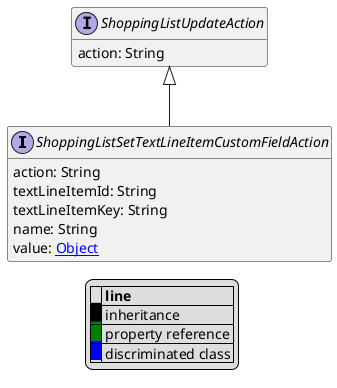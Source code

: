 @startuml

hide empty fields
hide empty methods
legend
|= |= line |
|<back:black>   </back>| inheritance |
|<back:green>   </back>| property reference |
|<back:blue>   </back>| discriminated class |
endlegend
interface ShoppingListSetTextLineItemCustomFieldAction [[ShoppingListSetTextLineItemCustomFieldAction.svg]] extends ShoppingListUpdateAction {
    action: String
    textLineItemId: String
    textLineItemKey: String
    name: String
    value: [[Object.svg Object]]
}
interface ShoppingListUpdateAction [[ShoppingListUpdateAction.svg]]  {
    action: String
}





@enduml
